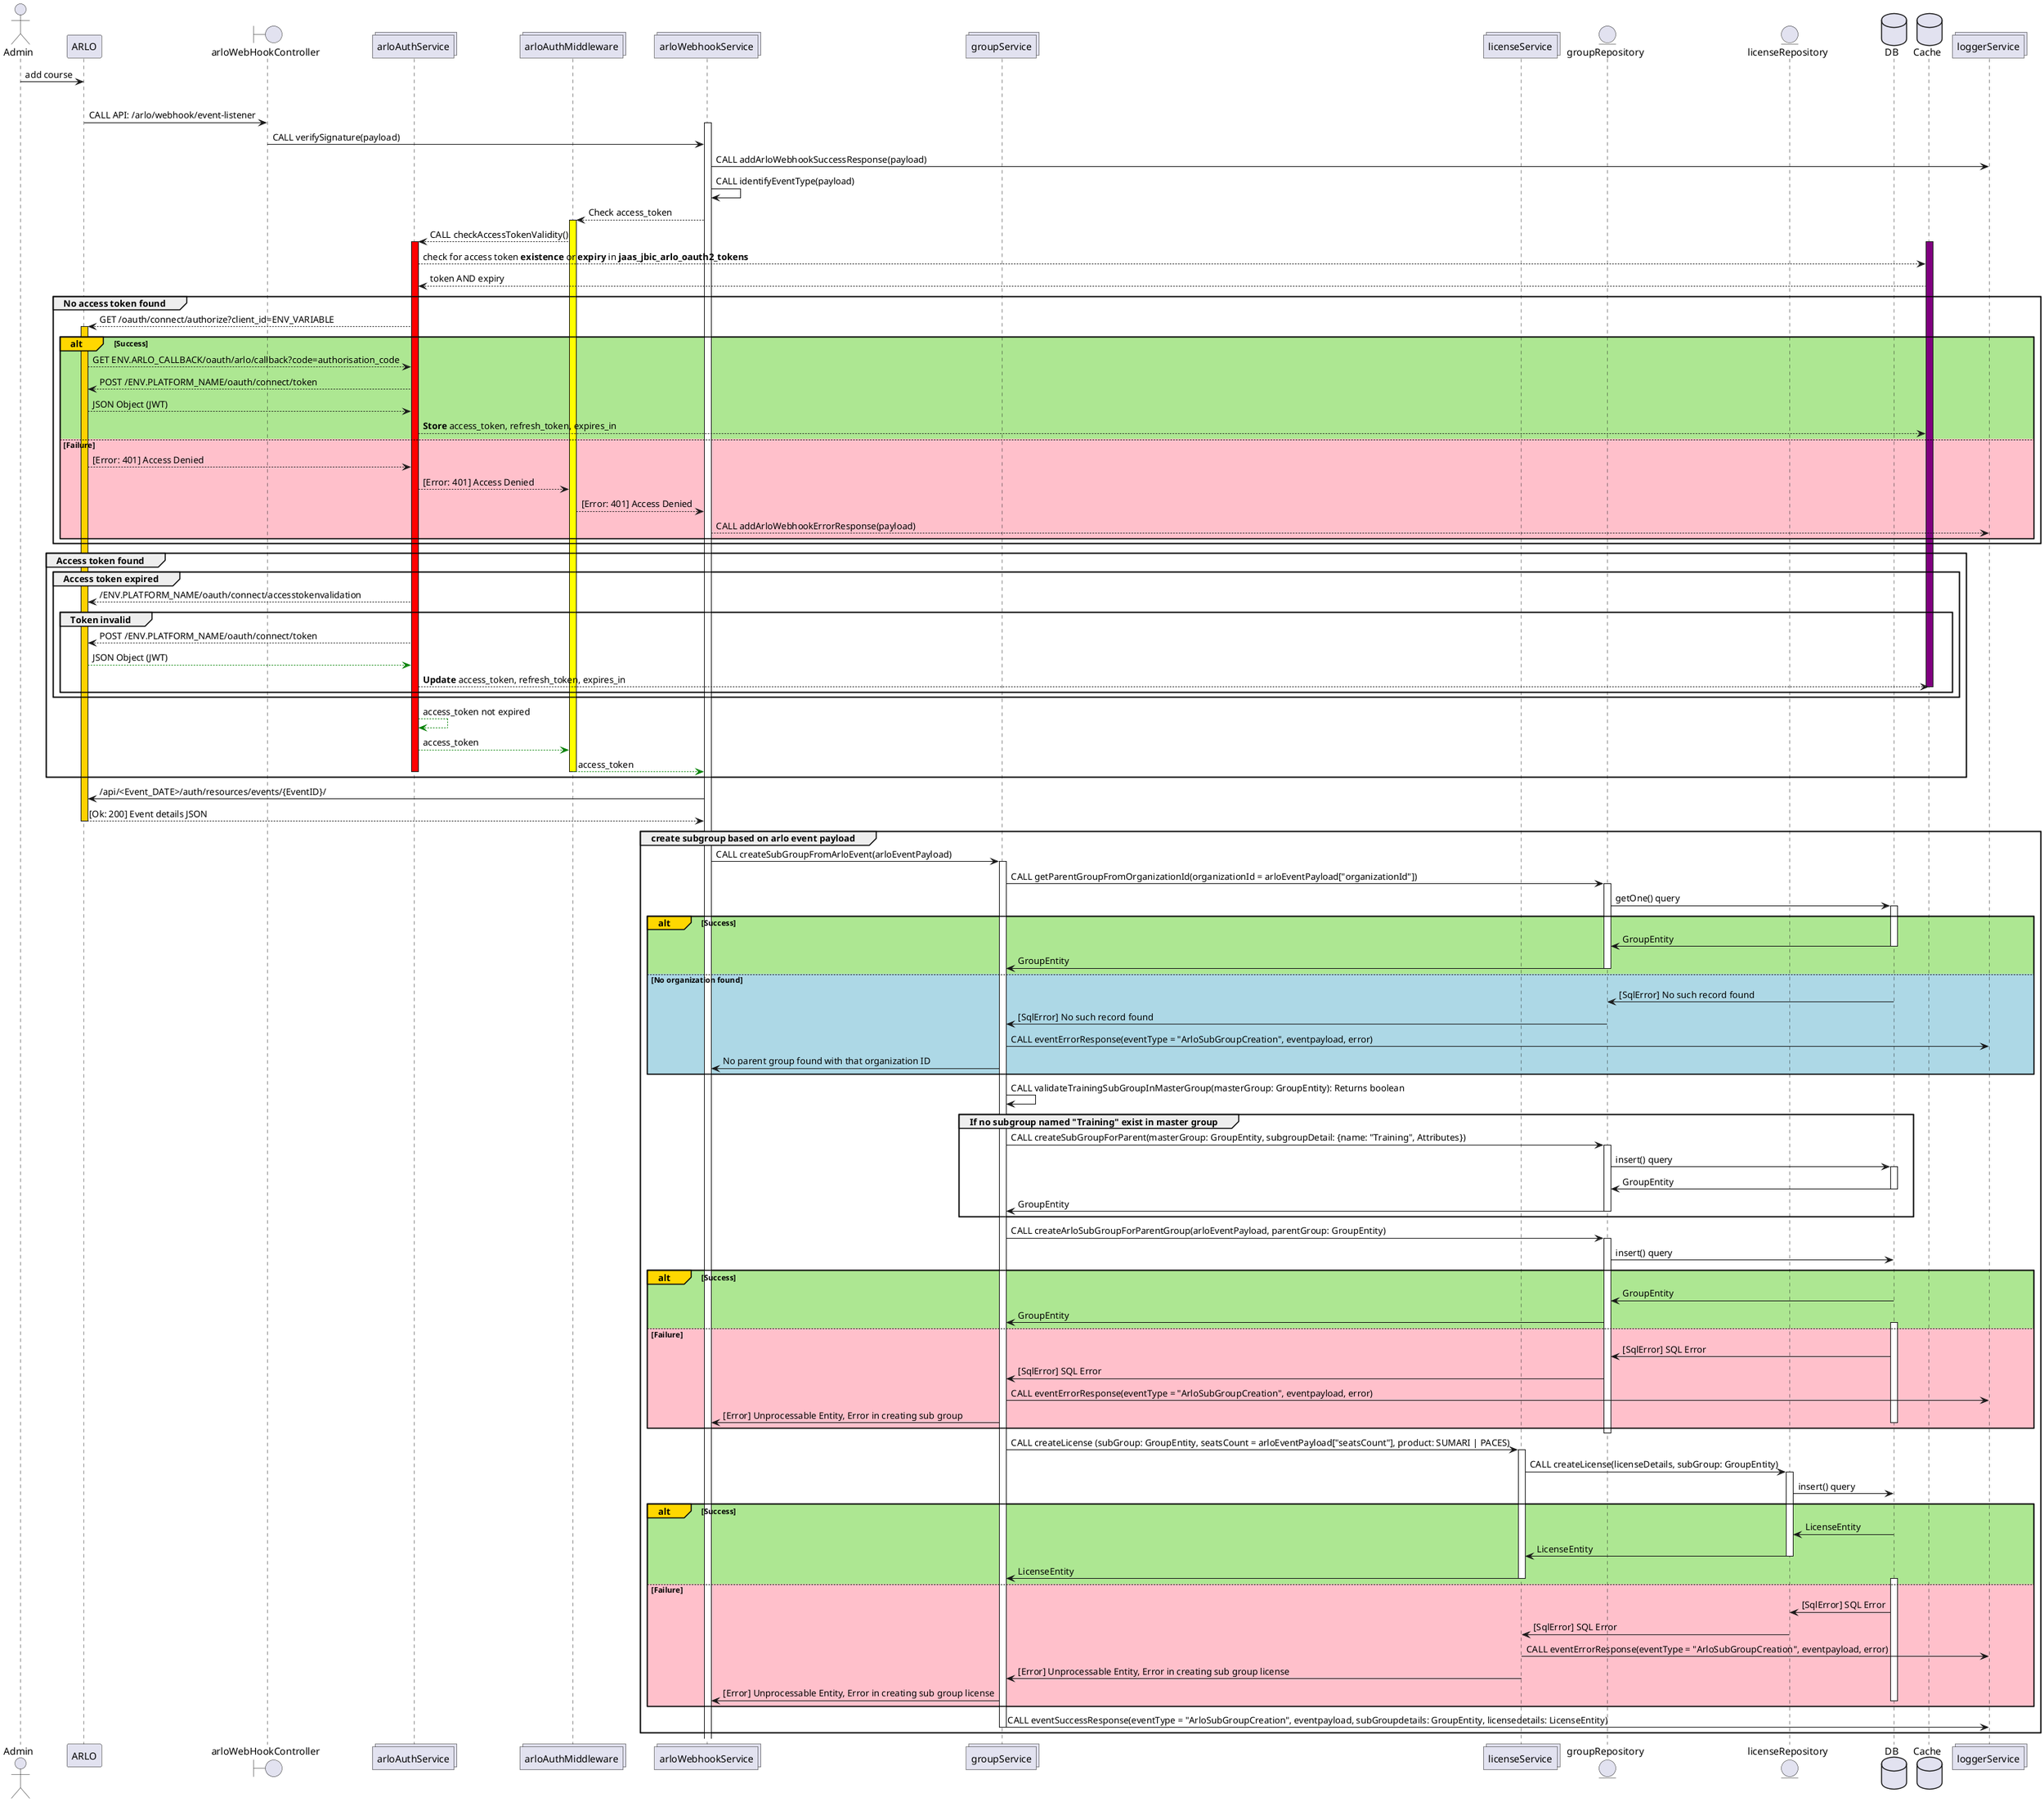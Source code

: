 @startuml
actor       Admin             as admin
participant ARLO              as ARLO
boundary    arloWebHookController as arloWebHookController
collections arloAuthService  as arloAuthService
collections arloAuthMiddleware as arloAuthMiddleware
collections arloWebhookService as arloWebhookService
collections groupService      as groupService
collections licenseService    as licenseService
entity      groupRepository   as groupRepository
entity      licenseRepository as licenseRepository
database    DB                as DB
database    Cache             as Cache
collections loggerService     as loggerService

admin -> ARLO : add course

group recceive and identify event of ARLO
ARLO -> arloWebHookController : CALL API: /arlo/webhook/event-listener
activate arloWebhookService
arloWebHookController -> arloWebhookService : CALL verifySignature(payload)

arloWebhookService -> loggerService : CALL addArloWebhookSuccessResponse(payload)

arloWebhookService -> arloWebhookService : CALL identifyEventType(payload)
arloWebhookService --> arloAuthMiddleware: Check access_token
activate arloAuthMiddleware #yellow
arloAuthMiddleware --> arloAuthService: CALL checkAccessTokenValidity()
activate arloAuthService #red
activate Cache #purple
arloAuthService --> Cache: check for access token **existence** or **expiry** in **jaas_jbic_arlo_oauth2_tokens**
Cache --> arloAuthService: token AND expiry
group No access token found
arloAuthService --> ARLO: GET /oauth/connect/authorize?client_id=ENV_VARIABLE
alt#Gold #ADE792 Success
activate ARLO #FFD100
ARLO --> arloAuthService: GET ENV.ARLO_CALLBACK/oauth/arlo/callback?code=authorisation_code
arloAuthService --> ARLO: POST /ENV.PLATFORM_NAME/oauth/connect/token
ARLO --> arloAuthService: JSON Object (JWT)
arloAuthService --> Cache: **Store** access_token, refresh_token, expires_in
else #pink Failure
ARLO --> arloAuthService: [Error: 401] Access Denied
arloAuthService --> arloAuthMiddleware: [Error: 401] Access Denied
arloAuthMiddleware --> arloWebhookService: [Error: 401] Access Denied
arloWebhookService --> loggerService: CALL addArloWebhookErrorResponse(payload)
end
end

group Access token found
group Access token expired
activate arloAuthService #red
arloAuthService --> ARLO: /ENV.PLATFORM_NAME/oauth/connect/accesstokenvalidation
group Token invalid
arloAuthService --> ARLO: POST /ENV.PLATFORM_NAME/oauth/connect/token
ARLO --[#green]> arloAuthService: JSON Object (JWT)
arloAuthService --> Cache: **Update** access_token, refresh_token, expires_in
deactivate Cache
end
end
arloAuthService --[#green]> arloAuthService: access_token not expired
arloAuthService --[#green]> arloAuthMiddleware: access_token
arloAuthMiddleware --[#green]> arloWebhookService: access_token
deactivate arloAuthService
deactivate arloAuthMiddleware
end

arloWebhookService -> ARLO : /api/<Event_DATE>/auth/resources/events/{EventID}/


ARLO --> arloWebhookService : [Ok: 200] Event details JSON
deactivate ARLO

group create subgroup based on arlo event payload
arloWebhookService -> groupService : CALL createSubGroupFromArloEvent(arloEventPayload)

activate groupService
groupService -> groupRepository : CALL getParentGroupFromOrganizationId(organizationId = arloEventPayload["organizationId"])

activate groupRepository
groupRepository -> DB : getOne() query

activate DB

alt#Gold #ADE792 Success
DB -> groupRepository : GroupEntity
deactivate DB

groupRepository -> groupService : GroupEntity
deactivate groupRepository
else #lightblue No organization found
DB -> groupRepository : [SqlError] No such record found
groupRepository -> groupService : [SqlError] No such record found
groupService -> loggerService : CALL eventErrorResponse(eventType = "ArloSubGroupCreation", eventpayload, error)
groupService -> arloWebhookService : No parent group found with that organization ID
end

groupService -> groupService : CALL validateTrainingSubGroupInMasterGroup(masterGroup: GroupEntity): Returns boolean

group If no subgroup named "Training" exist in master group
groupService -> groupRepository : CALL createSubGroupForParent(masterGroup: GroupEntity, subgroupDetail: {name: "Training", Attributes})
activate groupRepository
groupRepository -> DB : insert() query
activate DB
DB -> groupRepository : GroupEntity
deactivate DB
groupRepository -> groupService : GroupEntity
deactivate groupRepository
end

groupService -> groupRepository : CALL createArloSubGroupForParentGroup(arloEventPayload, parentGroup: GroupEntity)

activate groupRepository
groupRepository -> DB : insert() query

alt#Gold #ADE792 Success
DB -> groupRepository : GroupEntity
groupRepository -> groupService : GroupEntity
else #pink Failure
activate DB
DB -> groupRepository : [SqlError] SQL Error
groupRepository -> groupService : [SqlError] SQL Error
groupService -> loggerService : CALL eventErrorResponse(eventType = "ArloSubGroupCreation", eventpayload, error)
groupService -> arloWebhookService : [Error] Unprocessable Entity, Error in creating sub group
deactivate DB
end

deactivate groupRepository

groupService -> licenseService : CALL createLicense (subGroup: GroupEntity, seatsCount = arloEventPayload["seatsCount"], product: SUMARI | PACES)

activate licenseService
licenseService -> licenseRepository : CALL createLicense(licenseDetails, subGroup: GroupEntity)

activate licenseRepository
licenseRepository -> DB : insert() query

alt#Gold #ADE792 Success
DB -> licenseRepository : LicenseEntity
licenseRepository -> licenseService : LicenseEntity
deactivate licenseRepository

licenseService -> groupService : LicenseEntity
deactivate licenseService
else #pink Failure
activate DB
DB -> licenseRepository : [SqlError] SQL Error
licenseRepository -> licenseService : [SqlError] SQL Error
licenseService -> loggerService : CALL eventErrorResponse(eventType = "ArloSubGroupCreation", eventpayload, error)
licenseService -> groupService : [Error] Unprocessable Entity, Error in creating sub group license
groupService -> arloWebhookService : [Error] Unprocessable Entity, Error in creating sub group license
deactivate DB
end

groupService -> loggerService : CALL eventSuccessResponse(eventType = "ArloSubGroupCreation", eventpayload, subGroupdetails: GroupEntity, licensedetails: LicenseEntity)
deactivate groupService
end
deactivate arloWebHookController
@enduml
